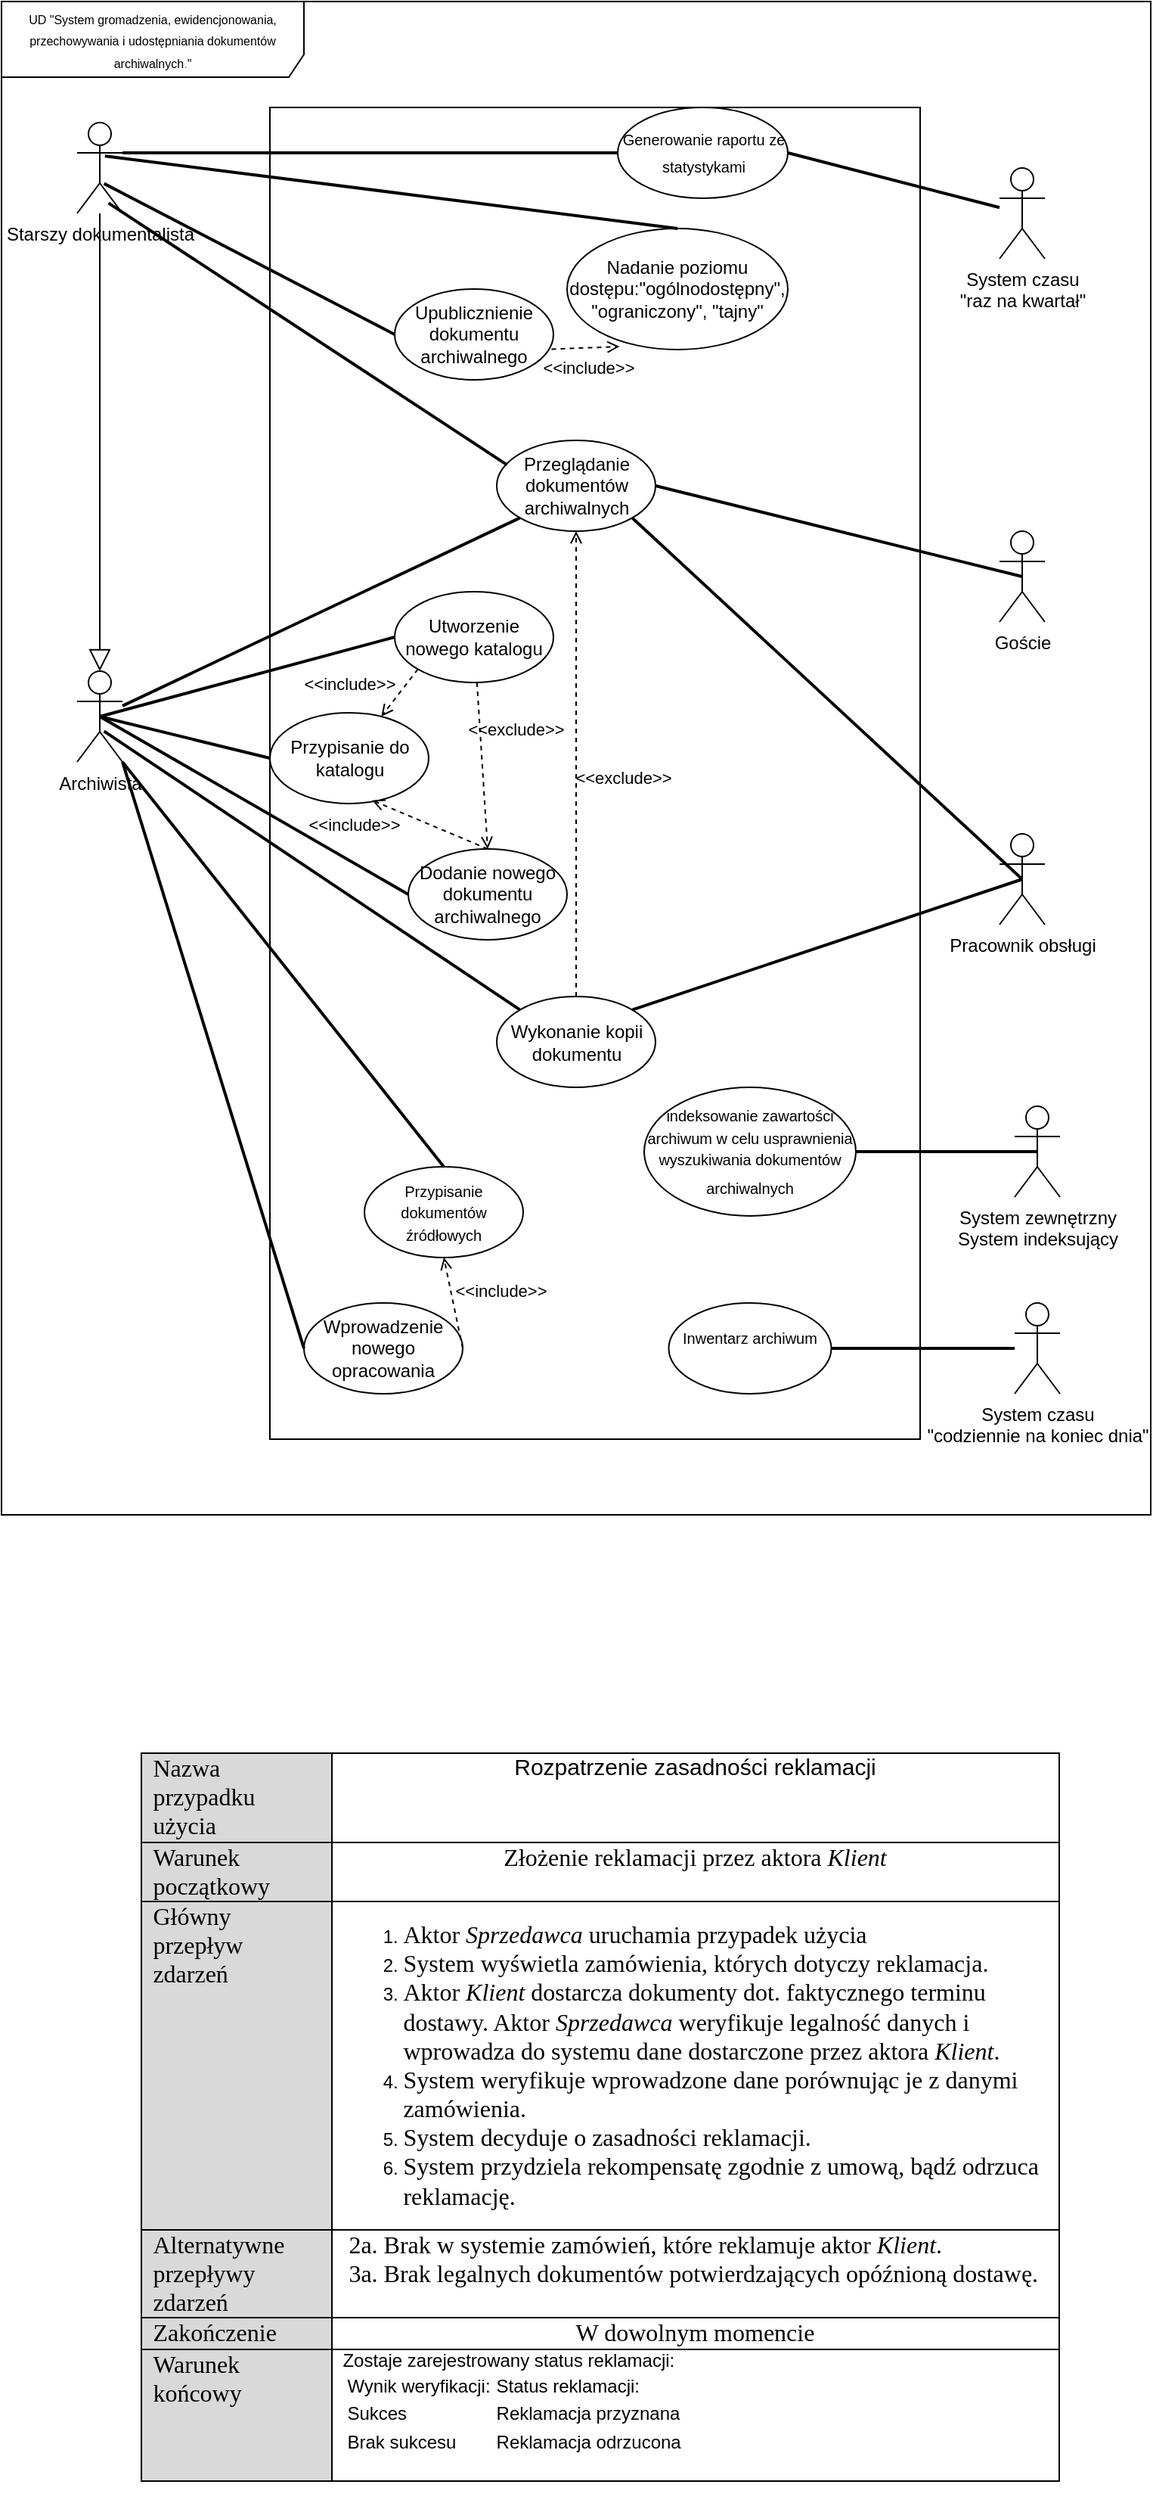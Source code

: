 <mxfile version="24.0.7" type="github">
  <diagram name="Strona-1" id="4_b_r0FPneEdvxQF47Fr">
    <mxGraphModel dx="921" dy="645" grid="1" gridSize="10" guides="1" tooltips="1" connect="1" arrows="1" fold="1" page="1" pageScale="1" pageWidth="827" pageHeight="1169" math="0" shadow="0">
      <root>
        <mxCell id="0" />
        <mxCell id="1" parent="0" />
        <mxCell id="xjDF9pEwEW9eb6jhkBWc-3" value="&lt;font style=&quot;font-size: 8px;&quot;&gt;UD &quot;System&amp;nbsp;&lt;span style=&quot;caret-color: rgb(100, 108, 154); font-family: Poppins, sans-serif; background-color: rgb(255, 255, 255);&quot;&gt;gromadzenia, ewidencjonowania, przechowywania i udostępniania dokumentów archiwalnych&lt;/span&gt;&lt;span style=&quot;caret-color: rgb(100, 108, 154); color: rgb(100, 108, 154); font-family: Poppins, sans-serif; background-color: rgb(255, 255, 255);&quot;&gt;.&lt;/span&gt;&quot;&lt;/font&gt;" style="shape=umlFrame;whiteSpace=wrap;html=1;pointerEvents=0;recursiveResize=0;container=1;collapsible=0;width=200;height=50;align=center;" parent="1" vertex="1">
          <mxGeometry x="40" y="50" width="760" height="1000" as="geometry" />
        </mxCell>
        <mxCell id="xjDF9pEwEW9eb6jhkBWc-2" value="Starszy dokumentalista" style="shape=umlActor;verticalLabelPosition=bottom;verticalAlign=top;html=1;" parent="xjDF9pEwEW9eb6jhkBWc-3" vertex="1">
          <mxGeometry x="50" y="80" width="30" height="60" as="geometry" />
        </mxCell>
        <mxCell id="xjDF9pEwEW9eb6jhkBWc-1" value="Archiwista" style="shape=umlActor;verticalLabelPosition=bottom;verticalAlign=top;html=1;" parent="xjDF9pEwEW9eb6jhkBWc-3" vertex="1">
          <mxGeometry x="50" y="442.5" width="30" height="60" as="geometry" />
        </mxCell>
        <mxCell id="yINx0Oa0qj7sMehLbz9O-11" value="System zewnętrzny&lt;br&gt;System indeksujący" style="shape=umlActor;verticalLabelPosition=bottom;verticalAlign=top;html=1;" parent="xjDF9pEwEW9eb6jhkBWc-3" vertex="1">
          <mxGeometry x="670" y="730" width="30" height="60" as="geometry" />
        </mxCell>
        <mxCell id="yINx0Oa0qj7sMehLbz9O-12" value="&lt;font style=&quot;font-size: 12px;&quot;&gt;System&lt;font style=&quot;font-size: 12px;&quot;&gt; czasu&lt;/font&gt;&lt;/font&gt;&lt;div&gt;&lt;font style=&quot;font-size: 12px;&quot;&gt;&lt;font style=&quot;font-size: 12px;&quot;&gt;&quot;codziennie na koniec dnia&quot;&lt;/font&gt;&lt;/font&gt;&lt;/div&gt;" style="shape=umlActor;verticalLabelPosition=bottom;verticalAlign=top;html=1;" parent="xjDF9pEwEW9eb6jhkBWc-3" vertex="1">
          <mxGeometry x="670" y="860" width="30" height="60" as="geometry" />
        </mxCell>
        <mxCell id="yINx0Oa0qj7sMehLbz9O-18" value="Pracownik obsługi" style="shape=umlActor;verticalLabelPosition=bottom;verticalAlign=top;html=1;" parent="xjDF9pEwEW9eb6jhkBWc-3" vertex="1">
          <mxGeometry x="660" y="550" width="30" height="60" as="geometry" />
        </mxCell>
        <mxCell id="yINx0Oa0qj7sMehLbz9O-21" value="Goście" style="shape=umlActor;verticalLabelPosition=bottom;verticalAlign=top;html=1;" parent="xjDF9pEwEW9eb6jhkBWc-3" vertex="1">
          <mxGeometry x="660" y="350" width="30" height="60" as="geometry" />
        </mxCell>
        <mxCell id="yINx0Oa0qj7sMehLbz9O-26" value="" style="endArrow=block;endFill=0;endSize=12;html=1;rounded=0;entryX=0.5;entryY=0;entryDx=0;entryDy=0;entryPerimeter=0;" parent="xjDF9pEwEW9eb6jhkBWc-3" source="xjDF9pEwEW9eb6jhkBWc-2" target="xjDF9pEwEW9eb6jhkBWc-1" edge="1">
          <mxGeometry width="160" relative="1" as="geometry">
            <mxPoint x="84.5" y="430" as="sourcePoint" />
            <mxPoint x="84.5" y="350" as="targetPoint" />
            <Array as="points" />
          </mxGeometry>
        </mxCell>
        <mxCell id="yINx0Oa0qj7sMehLbz9O-8" value="" style="html=1;whiteSpace=wrap;" parent="xjDF9pEwEW9eb6jhkBWc-3" vertex="1">
          <mxGeometry x="177.5" y="70" width="430" height="880" as="geometry" />
        </mxCell>
        <mxCell id="t_vTnjnZ2baawU1hBgG_-2" value="Przeglądanie dokumentów archiwalnych" style="ellipse;whiteSpace=wrap;html=1;" parent="xjDF9pEwEW9eb6jhkBWc-3" vertex="1">
          <mxGeometry x="327.5" y="290" width="105" height="60" as="geometry" />
        </mxCell>
        <mxCell id="t_vTnjnZ2baawU1hBgG_-4" value="&lt;font size=&quot;1&quot;&gt;Inwentarz archiwum&lt;/font&gt;&lt;br&gt;&lt;br&gt;&lt;span style=&quot;font-family: -webkit-standard; font-size: medium; text-align: start;&quot;&gt;&lt;/span&gt;" style="ellipse;whiteSpace=wrap;html=1;" parent="xjDF9pEwEW9eb6jhkBWc-3" vertex="1">
          <mxGeometry x="441.25" y="860" width="107.5" height="60" as="geometry" />
        </mxCell>
        <mxCell id="t_vTnjnZ2baawU1hBgG_-8" value="" style="endArrow=none;startArrow=none;endFill=0;startFill=0;endSize=8;html=1;verticalAlign=bottom;labelBackgroundColor=none;strokeWidth=2;rounded=0;exitX=1;exitY=0.5;exitDx=0;exitDy=0;" parent="xjDF9pEwEW9eb6jhkBWc-3" source="t_vTnjnZ2baawU1hBgG_-4" target="yINx0Oa0qj7sMehLbz9O-12" edge="1">
          <mxGeometry width="160" relative="1" as="geometry">
            <mxPoint x="270" y="370" as="sourcePoint" />
            <mxPoint x="430" y="370" as="targetPoint" />
          </mxGeometry>
        </mxCell>
        <mxCell id="yINx0Oa0qj7sMehLbz9O-36" value="Przypisanie do katalogu" style="ellipse;whiteSpace=wrap;html=1;" parent="xjDF9pEwEW9eb6jhkBWc-3" vertex="1">
          <mxGeometry x="177.5" y="470" width="105" height="60" as="geometry" />
        </mxCell>
        <mxCell id="t_vTnjnZ2baawU1hBgG_-11" value="" style="endArrow=none;startArrow=none;endFill=0;startFill=0;endSize=8;html=1;verticalAlign=bottom;labelBackgroundColor=none;strokeWidth=2;rounded=0;entryX=1;entryY=0.5;entryDx=0;entryDy=0;exitX=0.5;exitY=0.5;exitDx=0;exitDy=0;exitPerimeter=0;" parent="xjDF9pEwEW9eb6jhkBWc-3" source="yINx0Oa0qj7sMehLbz9O-21" target="t_vTnjnZ2baawU1hBgG_-2" edge="1">
          <mxGeometry width="160" relative="1" as="geometry">
            <mxPoint x="100" y="140" as="sourcePoint" />
            <mxPoint x="318" y="509" as="targetPoint" />
          </mxGeometry>
        </mxCell>
        <mxCell id="t_vTnjnZ2baawU1hBgG_-16" value="" style="endArrow=none;startArrow=none;endFill=0;startFill=0;endSize=8;html=1;verticalAlign=bottom;labelBackgroundColor=none;strokeWidth=2;rounded=0;entryX=0.065;entryY=0.27;entryDx=0;entryDy=0;exitX=0.692;exitY=0.887;exitDx=0;exitDy=0;exitPerimeter=0;entryPerimeter=0;" parent="xjDF9pEwEW9eb6jhkBWc-3" source="xjDF9pEwEW9eb6jhkBWc-2" target="t_vTnjnZ2baawU1hBgG_-2" edge="1">
          <mxGeometry width="160" relative="1" as="geometry">
            <mxPoint x="90" y="130" as="sourcePoint" />
            <mxPoint x="445" y="400" as="targetPoint" />
          </mxGeometry>
        </mxCell>
        <mxCell id="yINx0Oa0qj7sMehLbz9O-34" value="Wykonanie kopii dokumentu" style="ellipse;whiteSpace=wrap;html=1;" parent="xjDF9pEwEW9eb6jhkBWc-3" vertex="1">
          <mxGeometry x="327.5" y="657.5" width="105" height="60" as="geometry" />
        </mxCell>
        <mxCell id="yINx0Oa0qj7sMehLbz9O-35" value="Upublicznienie dokumentu archiwalnego" style="ellipse;whiteSpace=wrap;html=1;" parent="xjDF9pEwEW9eb6jhkBWc-3" vertex="1">
          <mxGeometry x="260" y="190" width="105" height="60" as="geometry" />
        </mxCell>
        <mxCell id="yINx0Oa0qj7sMehLbz9O-33" value="Utworzenie nowego katalogu" style="ellipse;whiteSpace=wrap;html=1;" parent="xjDF9pEwEW9eb6jhkBWc-3" vertex="1">
          <mxGeometry x="260" y="390" width="105" height="60" as="geometry" />
        </mxCell>
        <mxCell id="t_vTnjnZ2baawU1hBgG_-17" value="" style="endArrow=none;startArrow=none;endFill=0;startFill=0;endSize=8;html=1;verticalAlign=bottom;labelBackgroundColor=none;strokeWidth=2;rounded=0;entryX=0;entryY=0.5;entryDx=0;entryDy=0;exitX=0.5;exitY=0.5;exitDx=0;exitDy=0;exitPerimeter=0;" parent="xjDF9pEwEW9eb6jhkBWc-3" source="xjDF9pEwEW9eb6jhkBWc-1" target="yINx0Oa0qj7sMehLbz9O-33" edge="1">
          <mxGeometry width="160" relative="1" as="geometry">
            <mxPoint x="170" y="309" as="sourcePoint" />
            <mxPoint x="395" y="309" as="targetPoint" />
          </mxGeometry>
        </mxCell>
        <mxCell id="yINx0Oa0qj7sMehLbz9O-27" value="Nadanie poziomu dostępu:&quot;ogólnodostępny&quot;, &quot;ograniczony&quot;, &quot;tajny&quot;" style="ellipse;whiteSpace=wrap;html=1;" parent="xjDF9pEwEW9eb6jhkBWc-3" vertex="1">
          <mxGeometry x="374" y="150" width="146" height="80" as="geometry" />
        </mxCell>
        <mxCell id="yINx0Oa0qj7sMehLbz9O-32" value="Wprowadzenie nowego opracowania" style="ellipse;whiteSpace=wrap;html=1;" parent="xjDF9pEwEW9eb6jhkBWc-3" vertex="1">
          <mxGeometry x="200" y="860" width="105" height="60" as="geometry" />
        </mxCell>
        <mxCell id="yINx0Oa0qj7sMehLbz9O-38" value="Dodanie nowego dokumentu archiwalnego" style="ellipse;whiteSpace=wrap;html=1;" parent="xjDF9pEwEW9eb6jhkBWc-3" vertex="1">
          <mxGeometry x="269" y="560" width="105" height="60" as="geometry" />
        </mxCell>
        <mxCell id="yINx0Oa0qj7sMehLbz9O-39" value="&lt;span style=&quot;text-align: start;&quot;&gt;&lt;font style=&quot;font-size: 10px;&quot; face=&quot;Helvetica&quot;&gt;indeksowanie zawartości archiwum w celu usprawnienia wyszukiwania dokumentów archiwalnych&lt;/font&gt;&lt;/span&gt;&lt;span style=&quot;font-family: -webkit-standard; font-size: medium; text-align: start;&quot;&gt;&lt;/span&gt;" style="ellipse;whiteSpace=wrap;html=1;" parent="xjDF9pEwEW9eb6jhkBWc-3" vertex="1">
          <mxGeometry x="425" y="717.5" width="140" height="85" as="geometry" />
        </mxCell>
        <mxCell id="t_vTnjnZ2baawU1hBgG_-15" value="" style="endArrow=none;startArrow=none;endFill=0;startFill=0;endSize=8;html=1;verticalAlign=bottom;labelBackgroundColor=none;strokeWidth=2;rounded=0;entryX=0.5;entryY=0.5;entryDx=0;entryDy=0;entryPerimeter=0;exitX=1;exitY=0.5;exitDx=0;exitDy=0;" parent="xjDF9pEwEW9eb6jhkBWc-3" source="yINx0Oa0qj7sMehLbz9O-39" target="yINx0Oa0qj7sMehLbz9O-11" edge="1">
          <mxGeometry width="160" relative="1" as="geometry">
            <mxPoint x="475" y="290.5" as="sourcePoint" />
            <mxPoint x="700" y="290" as="targetPoint" />
          </mxGeometry>
        </mxCell>
        <mxCell id="yINx0Oa0qj7sMehLbz9O-31" value="&lt;font style=&quot;font-size: 10px;&quot;&gt;Przypisanie dokumentów źródłowych&lt;/font&gt;" style="ellipse;whiteSpace=wrap;html=1;" parent="xjDF9pEwEW9eb6jhkBWc-3" vertex="1">
          <mxGeometry x="240" y="770" width="105" height="60" as="geometry" />
        </mxCell>
        <mxCell id="t_vTnjnZ2baawU1hBgG_-22" value="" style="endArrow=none;startArrow=none;endFill=0;startFill=0;endSize=8;html=1;verticalAlign=bottom;labelBackgroundColor=none;strokeWidth=2;rounded=0;exitX=1;exitY=1;exitDx=0;exitDy=0;exitPerimeter=0;entryX=0;entryY=0.5;entryDx=0;entryDy=0;" parent="xjDF9pEwEW9eb6jhkBWc-3" source="xjDF9pEwEW9eb6jhkBWc-1" target="yINx0Oa0qj7sMehLbz9O-32" edge="1">
          <mxGeometry width="160" relative="1" as="geometry">
            <mxPoint x="95" y="590" as="sourcePoint" />
            <mxPoint x="435" y="545" as="targetPoint" />
          </mxGeometry>
        </mxCell>
        <mxCell id="t_vTnjnZ2baawU1hBgG_-23" value="" style="endArrow=none;startArrow=none;endFill=0;startFill=0;endSize=8;html=1;verticalAlign=bottom;labelBackgroundColor=none;strokeWidth=2;rounded=0;entryX=0;entryY=0.5;entryDx=0;entryDy=0;exitX=1;exitY=0.333;exitDx=0;exitDy=0;exitPerimeter=0;" parent="xjDF9pEwEW9eb6jhkBWc-3" source="xjDF9pEwEW9eb6jhkBWc-2" target="x9usF1vXFKsrdMA3hae5-8" edge="1">
          <mxGeometry width="160" relative="1" as="geometry">
            <mxPoint x="65" y="110" as="sourcePoint" />
            <mxPoint x="385" y="520" as="targetPoint" />
          </mxGeometry>
        </mxCell>
        <mxCell id="t_vTnjnZ2baawU1hBgG_-24" value="" style="endArrow=none;startArrow=none;endFill=0;startFill=0;endSize=8;html=1;verticalAlign=bottom;labelBackgroundColor=none;strokeWidth=2;rounded=0;entryX=0;entryY=0.5;entryDx=0;entryDy=0;exitX=0.5;exitY=0.5;exitDx=0;exitDy=0;exitPerimeter=0;" parent="xjDF9pEwEW9eb6jhkBWc-3" source="xjDF9pEwEW9eb6jhkBWc-1" target="yINx0Oa0qj7sMehLbz9O-38" edge="1">
          <mxGeometry width="160" relative="1" as="geometry">
            <mxPoint x="100" y="310" as="sourcePoint" />
            <mxPoint x="365" y="320" as="targetPoint" />
          </mxGeometry>
        </mxCell>
        <mxCell id="t_vTnjnZ2baawU1hBgG_-26" value="" style="endArrow=none;startArrow=none;endFill=0;startFill=0;endSize=8;html=1;verticalAlign=bottom;labelBackgroundColor=none;strokeWidth=2;rounded=0;exitX=0.594;exitY=0.672;exitDx=0;exitDy=0;exitPerimeter=0;entryX=0;entryY=0.5;entryDx=0;entryDy=0;" parent="xjDF9pEwEW9eb6jhkBWc-3" source="xjDF9pEwEW9eb6jhkBWc-2" target="yINx0Oa0qj7sMehLbz9O-35" edge="1">
          <mxGeometry width="160" relative="1" as="geometry">
            <mxPoint x="85" y="740" as="sourcePoint" />
            <mxPoint x="235" y="760" as="targetPoint" />
          </mxGeometry>
        </mxCell>
        <mxCell id="t_vTnjnZ2baawU1hBgG_-27" value="" style="endArrow=none;startArrow=none;endFill=0;startFill=0;endSize=8;html=1;verticalAlign=bottom;labelBackgroundColor=none;strokeWidth=2;rounded=0;entryX=1;entryY=0;entryDx=0;entryDy=0;exitX=0.5;exitY=0.5;exitDx=0;exitDy=0;exitPerimeter=0;" parent="xjDF9pEwEW9eb6jhkBWc-3" source="yINx0Oa0qj7sMehLbz9O-18" target="yINx0Oa0qj7sMehLbz9O-34" edge="1">
          <mxGeometry width="160" relative="1" as="geometry">
            <mxPoint x="90" y="650" as="sourcePoint" />
            <mxPoint x="260" y="700" as="targetPoint" />
          </mxGeometry>
        </mxCell>
        <mxCell id="t_vTnjnZ2baawU1hBgG_-28" value="" style="endArrow=none;startArrow=none;endFill=0;startFill=0;endSize=8;html=1;verticalAlign=bottom;labelBackgroundColor=none;strokeWidth=2;rounded=0;entryX=1;entryY=1;entryDx=0;entryDy=0;exitX=0.5;exitY=0.5;exitDx=0;exitDy=0;exitPerimeter=0;" parent="xjDF9pEwEW9eb6jhkBWc-3" source="yINx0Oa0qj7sMehLbz9O-18" target="t_vTnjnZ2baawU1hBgG_-2" edge="1">
          <mxGeometry width="160" relative="1" as="geometry">
            <mxPoint x="90" y="680" as="sourcePoint" />
            <mxPoint x="270" y="700" as="targetPoint" />
            <Array as="points" />
          </mxGeometry>
        </mxCell>
        <mxCell id="t_vTnjnZ2baawU1hBgG_-29" value="&amp;lt;&amp;lt;include&amp;gt;&amp;gt;" style="html=1;verticalAlign=bottom;labelBackgroundColor=none;endArrow=open;endFill=0;dashed=1;rounded=0;exitX=1;exitY=0.5;exitDx=0;exitDy=0;entryX=0.5;entryY=1;entryDx=0;entryDy=0;" parent="xjDF9pEwEW9eb6jhkBWc-3" source="yINx0Oa0qj7sMehLbz9O-32" target="yINx0Oa0qj7sMehLbz9O-31" edge="1">
          <mxGeometry x="-0.208" y="-31" width="160" relative="1" as="geometry">
            <mxPoint x="270" y="290" as="sourcePoint" />
            <mxPoint x="430" y="290" as="targetPoint" />
            <mxPoint y="1" as="offset" />
          </mxGeometry>
        </mxCell>
        <mxCell id="t_vTnjnZ2baawU1hBgG_-31" value="" style="endArrow=none;startArrow=none;endFill=0;startFill=0;endSize=8;html=1;verticalAlign=bottom;labelBackgroundColor=none;strokeWidth=2;rounded=0;entryX=0.5;entryY=0.5;entryDx=0;entryDy=0;entryPerimeter=0;exitX=0;exitY=0.5;exitDx=0;exitDy=0;" parent="xjDF9pEwEW9eb6jhkBWc-3" source="yINx0Oa0qj7sMehLbz9O-36" target="xjDF9pEwEW9eb6jhkBWc-1" edge="1">
          <mxGeometry width="160" relative="1" as="geometry">
            <mxPoint x="705" y="180" as="sourcePoint" />
            <mxPoint x="464" y="273" as="targetPoint" />
          </mxGeometry>
        </mxCell>
        <mxCell id="t_vTnjnZ2baawU1hBgG_-34" value="&amp;lt;&amp;lt;include&amp;gt;&amp;gt;" style="html=1;verticalAlign=bottom;labelBackgroundColor=none;endArrow=open;endFill=0;dashed=1;rounded=0;entryX=0.644;entryY=0.964;entryDx=0;entryDy=0;exitX=0.5;exitY=0;exitDx=0;exitDy=0;entryPerimeter=0;" parent="xjDF9pEwEW9eb6jhkBWc-3" source="yINx0Oa0qj7sMehLbz9O-38" target="yINx0Oa0qj7sMehLbz9O-36" edge="1">
          <mxGeometry x="1" y="28" width="160" relative="1" as="geometry">
            <mxPoint x="290" y="330" as="sourcePoint" />
            <mxPoint x="450" y="330" as="targetPoint" />
            <mxPoint x="-1" y="-1" as="offset" />
          </mxGeometry>
        </mxCell>
        <mxCell id="t_vTnjnZ2baawU1hBgG_-35" style="edgeStyle=orthogonalEdgeStyle;rounded=0;orthogonalLoop=1;jettySize=auto;html=1;exitX=0.5;exitY=1;exitDx=0;exitDy=0;" parent="xjDF9pEwEW9eb6jhkBWc-3" source="yINx0Oa0qj7sMehLbz9O-8" target="yINx0Oa0qj7sMehLbz9O-8" edge="1">
          <mxGeometry relative="1" as="geometry" />
        </mxCell>
        <mxCell id="t_vTnjnZ2baawU1hBgG_-36" value="&amp;lt;&amp;lt;exclude&amp;gt;&amp;gt;" style="html=1;verticalAlign=bottom;labelBackgroundColor=none;endArrow=open;endFill=0;dashed=1;rounded=0;entryX=0.5;entryY=1;entryDx=0;entryDy=0;exitX=0.5;exitY=0;exitDx=0;exitDy=0;" parent="xjDF9pEwEW9eb6jhkBWc-3" source="yINx0Oa0qj7sMehLbz9O-34" target="t_vTnjnZ2baawU1hBgG_-2" edge="1">
          <mxGeometry x="-0.116" y="-31" width="160" relative="1" as="geometry">
            <mxPoint x="313.334" y="320.005" as="sourcePoint" />
            <mxPoint x="285" y="820.02" as="targetPoint" />
            <mxPoint as="offset" />
          </mxGeometry>
        </mxCell>
        <mxCell id="x9usF1vXFKsrdMA3hae5-7" value="&lt;font style=&quot;font-size: 12px;&quot;&gt;System&lt;font style=&quot;font-size: 12px;&quot;&gt; czasu&lt;/font&gt;&lt;/font&gt;&lt;div&gt;&lt;font style=&quot;font-size: 12px;&quot;&gt;&lt;font style=&quot;font-size: 12px;&quot;&gt;&quot;raz na kwartał&quot;&lt;/font&gt;&lt;/font&gt;&lt;/div&gt;" style="shape=umlActor;verticalLabelPosition=bottom;verticalAlign=top;html=1;" vertex="1" parent="xjDF9pEwEW9eb6jhkBWc-3">
          <mxGeometry x="660" y="110" width="30" height="60" as="geometry" />
        </mxCell>
        <mxCell id="x9usF1vXFKsrdMA3hae5-8" value="&lt;font size=&quot;1&quot;&gt;Generowanie raportu ze statystykami&lt;/font&gt;&lt;span style=&quot;font-family: -webkit-standard; font-size: medium; text-align: start;&quot;&gt;&lt;/span&gt;" style="ellipse;whiteSpace=wrap;html=1;" vertex="1" parent="xjDF9pEwEW9eb6jhkBWc-3">
          <mxGeometry x="407.5" y="70" width="112.5" height="60" as="geometry" />
        </mxCell>
        <mxCell id="x9usF1vXFKsrdMA3hae5-10" value="" style="endArrow=none;startArrow=none;endFill=0;startFill=0;endSize=8;html=1;verticalAlign=bottom;labelBackgroundColor=none;strokeWidth=2;rounded=0;exitX=1;exitY=0.5;exitDx=0;exitDy=0;" edge="1" parent="xjDF9pEwEW9eb6jhkBWc-3" source="x9usF1vXFKsrdMA3hae5-8" target="x9usF1vXFKsrdMA3hae5-7">
          <mxGeometry width="160" relative="1" as="geometry">
            <mxPoint x="547.5" y="779.66" as="sourcePoint" />
            <mxPoint x="668.5" y="779.66" as="targetPoint" />
          </mxGeometry>
        </mxCell>
        <mxCell id="x9usF1vXFKsrdMA3hae5-11" value="&amp;lt;&amp;lt;include&amp;gt;&amp;gt;" style="html=1;verticalAlign=bottom;labelBackgroundColor=none;endArrow=open;endFill=0;dashed=1;rounded=0;exitX=0;exitY=1;exitDx=0;exitDy=0;" edge="1" parent="xjDF9pEwEW9eb6jhkBWc-3" source="yINx0Oa0qj7sMehLbz9O-33" target="yINx0Oa0qj7sMehLbz9O-36">
          <mxGeometry x="1" y="-24" width="160" relative="1" as="geometry">
            <mxPoint x="565" y="392" as="sourcePoint" />
            <mxPoint x="525" y="330" as="targetPoint" />
            <mxPoint x="-2" y="2" as="offset" />
          </mxGeometry>
        </mxCell>
        <mxCell id="x9usF1vXFKsrdMA3hae5-13" value="&amp;lt;&amp;lt;exclude&amp;gt;&amp;gt;" style="html=1;verticalAlign=bottom;labelBackgroundColor=none;endArrow=open;endFill=0;dashed=1;rounded=0;entryX=0.5;entryY=0;entryDx=0;entryDy=0;" edge="1" parent="xjDF9pEwEW9eb6jhkBWc-3" source="yINx0Oa0qj7sMehLbz9O-33" target="yINx0Oa0qj7sMehLbz9O-38">
          <mxGeometry x="-0.245" y="23" width="160" relative="1" as="geometry">
            <mxPoint x="480" y="382" as="sourcePoint" />
            <mxPoint x="440" y="320" as="targetPoint" />
            <mxPoint as="offset" />
          </mxGeometry>
        </mxCell>
        <mxCell id="x9usF1vXFKsrdMA3hae5-60" value="" style="endArrow=none;startArrow=none;endFill=0;startFill=0;endSize=8;html=1;verticalAlign=bottom;labelBackgroundColor=none;strokeWidth=2;rounded=0;entryX=0;entryY=1;entryDx=0;entryDy=0;" edge="1" parent="xjDF9pEwEW9eb6jhkBWc-3" source="xjDF9pEwEW9eb6jhkBWc-1" target="t_vTnjnZ2baawU1hBgG_-2">
          <mxGeometry width="160" relative="1" as="geometry">
            <mxPoint x="105" y="140" as="sourcePoint" />
            <mxPoint x="460" y="130" as="targetPoint" />
          </mxGeometry>
        </mxCell>
        <mxCell id="x9usF1vXFKsrdMA3hae5-61" value="" style="endArrow=none;startArrow=none;endFill=0;startFill=0;endSize=8;html=1;verticalAlign=bottom;labelBackgroundColor=none;strokeWidth=2;rounded=0;entryX=0;entryY=0;entryDx=0;entryDy=0;exitX=0.594;exitY=0.662;exitDx=0;exitDy=0;exitPerimeter=0;" edge="1" parent="xjDF9pEwEW9eb6jhkBWc-3" source="xjDF9pEwEW9eb6jhkBWc-1" target="yINx0Oa0qj7sMehLbz9O-34">
          <mxGeometry width="160" relative="1" as="geometry">
            <mxPoint x="105" y="390" as="sourcePoint" />
            <mxPoint x="410" y="450" as="targetPoint" />
          </mxGeometry>
        </mxCell>
        <mxCell id="x9usF1vXFKsrdMA3hae5-63" value="" style="endArrow=none;startArrow=none;endFill=0;startFill=0;endSize=8;html=1;verticalAlign=bottom;labelBackgroundColor=none;strokeWidth=2;rounded=0;entryX=0.5;entryY=0;entryDx=0;entryDy=0;exitX=0.614;exitY=0.368;exitDx=0;exitDy=0;exitPerimeter=0;" edge="1" parent="xjDF9pEwEW9eb6jhkBWc-3" source="xjDF9pEwEW9eb6jhkBWc-2" target="yINx0Oa0qj7sMehLbz9O-27">
          <mxGeometry width="160" relative="1" as="geometry">
            <mxPoint x="70" y="110" as="sourcePoint" />
            <mxPoint x="342.5" y="680" as="targetPoint" />
          </mxGeometry>
        </mxCell>
        <mxCell id="x9usF1vXFKsrdMA3hae5-64" value="&amp;lt;&amp;lt;include&amp;gt;&amp;gt;" style="html=1;verticalAlign=bottom;labelBackgroundColor=none;endArrow=open;endFill=0;dashed=1;rounded=0;exitX=0.988;exitY=0.662;exitDx=0;exitDy=0;entryX=0.238;entryY=0.975;entryDx=0;entryDy=0;entryPerimeter=0;exitPerimeter=0;" edge="1" parent="xjDF9pEwEW9eb6jhkBWc-3" source="yINx0Oa0qj7sMehLbz9O-35" target="yINx0Oa0qj7sMehLbz9O-27">
          <mxGeometry x="-0.009" y="-22" width="160" relative="1" as="geometry">
            <mxPoint x="260" y="780" as="sourcePoint" />
            <mxPoint x="185" y="895" as="targetPoint" />
            <mxPoint x="1" as="offset" />
          </mxGeometry>
        </mxCell>
        <mxCell id="x9usF1vXFKsrdMA3hae5-66" value="" style="endArrow=none;startArrow=none;endFill=0;startFill=0;endSize=8;html=1;verticalAlign=bottom;labelBackgroundColor=none;strokeWidth=2;rounded=0;entryX=0.5;entryY=0;entryDx=0;entryDy=0;exitX=1;exitY=1;exitDx=0;exitDy=0;exitPerimeter=0;" edge="1" parent="xjDF9pEwEW9eb6jhkBWc-3" source="xjDF9pEwEW9eb6jhkBWc-1" target="yINx0Oa0qj7sMehLbz9O-31">
          <mxGeometry width="160" relative="1" as="geometry">
            <mxPoint x="47" y="533" as="sourcePoint" />
            <mxPoint x="320" y="750" as="targetPoint" />
          </mxGeometry>
        </mxCell>
        <mxCell id="yINx0Oa0qj7sMehLbz9O-1" value="&lt;table style=&quot;caret-color: rgb(0, 0, 0); color: rgb(0, 0, 0); font-style: normal; font-variant-caps: normal; font-weight: 400; letter-spacing: normal; text-transform: none; word-spacing: 0px; -webkit-text-stroke-width: 0px; text-decoration: none; border-collapse: collapse;&quot; cellpadding=&quot;0&quot; cellspacing=&quot;0&quot; border=&quot;0&quot; class=&quot;MsoNormalTable&quot;&gt;&lt;tbody&gt;&lt;tr&gt;&lt;td style=&quot;width: 99pt; border: 1pt solid black; background: rgb(217, 217, 217); padding: 0cm 5.4pt;&quot; valign=&quot;top&quot; width=&quot;132&quot;&gt;&lt;p style=&quot;margin: 0cm; font-size: 12pt; font-family: Calibri, sans-serif; text-align: justify;&quot; class=&quot;MsoNormal&quot;&gt;&lt;span style=&quot;font-family: Poppins; color: black;&quot;&gt;Nazwa przypadku użycia&lt;/span&gt;&lt;span style=&quot;font-size: 10pt; font-family: Poppins; color: rgb(100, 108, 154);&quot;&gt;&lt;/span&gt;&lt;/p&gt;&lt;/td&gt;&lt;td style=&quot;text-align: center; width: 354pt; border-width: 1pt 1pt 1pt medium; border-style: solid solid solid none; border-color: black black black currentcolor; border-image: none; padding: 0cm 5.4pt;&quot; valign=&quot;top&quot; width=&quot;472&quot;&gt;&lt;font style=&quot;font-size: 15px;&quot;&gt;Rozpatrzenie zasadności reklamacji&lt;/font&gt;&lt;br&gt;&lt;/td&gt;&lt;/tr&gt;&lt;tr&gt;&lt;td style=&quot;width: 99pt; border-width: medium 1pt 1pt; border-style: none solid solid; border-color: currentcolor black black; border-image: none; background: rgb(217, 217, 217); padding: 0cm 5.4pt;&quot; valign=&quot;top&quot; width=&quot;132&quot;&gt;&lt;p style=&quot;margin: 0cm; font-size: 12pt; font-family: Calibri, sans-serif; text-align: justify;&quot; class=&quot;MsoNormal&quot;&gt;&lt;span style=&quot;font-family: Poppins; color: black;&quot;&gt;Warunek początkowy&lt;/span&gt;&lt;span style=&quot;font-size: 10pt; font-family: Poppins; color: rgb(100, 108, 154);&quot;&gt;&lt;/span&gt;&lt;/p&gt;&lt;/td&gt;&lt;td style=&quot;text-align: center; width: 354pt; border-width: medium 1pt 1pt medium; border-style: none solid solid none; border-color: currentcolor black black currentcolor; padding: 0cm 5.4pt;&quot; valign=&quot;top&quot; width=&quot;472&quot;&gt;&lt;font size=&quot;3&quot; face=&quot;Poppins&quot;&gt;Złożenie reklamacji przez aktora &lt;i&gt;Klient&lt;/i&gt;&lt;/font&gt;&lt;/td&gt;&lt;/tr&gt;&lt;tr&gt;&lt;td style=&quot;width: 99pt; border-width: medium 1pt 1pt; border-style: none solid solid; border-color: currentcolor black black; border-image: none; background: rgb(217, 217, 217); padding: 0cm 5.4pt;&quot; valign=&quot;top&quot; width=&quot;132&quot;&gt;&lt;p style=&quot;margin: 0cm; font-size: 12pt; font-family: Calibri, sans-serif; text-align: justify;&quot; class=&quot;MsoNormal&quot;&gt;&lt;span style=&quot;font-family: Poppins; color: black;&quot;&gt;Główny przepływ zdarzeń&lt;/span&gt;&lt;span style=&quot;font-size: 10pt; font-family: Poppins; color: rgb(100, 108, 154);&quot;&gt;&lt;/span&gt;&lt;/p&gt;&lt;/td&gt;&lt;td style=&quot;width: 354pt; border-width: medium 1pt 1pt medium; border-style: none solid solid none; border-color: currentcolor black black currentcolor; padding: 0cm 5.4pt;&quot; valign=&quot;top&quot; width=&quot;472&quot;&gt;&lt;ol&gt;&lt;li&gt;&lt;font size=&quot;3&quot; face=&quot;Poppins&quot;&gt;Aktor &lt;i&gt;Sprzedawca&lt;/i&gt;&amp;nbsp;uruchamia przypadek użycia&lt;/font&gt;&lt;/li&gt;&lt;li&gt;&lt;font size=&quot;3&quot; face=&quot;Poppins&quot;&gt;System wyświetla zamówienia, których dotyczy reklamacja.&lt;/font&gt;&lt;/li&gt;&lt;li&gt;&lt;font size=&quot;3&quot; face=&quot;Poppins&quot;&gt;Aktor &lt;i&gt;Klient&lt;/i&gt; dostarcza dokumenty dot. faktycznego terminu dostawy. Aktor &lt;i&gt;Sprzedawca&lt;/i&gt; weryfikuje legalność danych i wprowadza do systemu dane dostarczone przez aktora &lt;i&gt;Klient&lt;/i&gt;.&lt;/font&gt;&lt;/li&gt;&lt;li&gt;&lt;font size=&quot;3&quot; face=&quot;Poppins&quot;&gt;System weryfikuje wprowadzone dane porównując je z danymi zamówienia.&lt;/font&gt;&lt;/li&gt;&lt;li&gt;&lt;font size=&quot;3&quot; face=&quot;Poppins&quot;&gt;System decyduje o zasadności reklamacji.&lt;/font&gt;&lt;/li&gt;&lt;li&gt;&lt;font size=&quot;3&quot; face=&quot;Poppins&quot;&gt;System przydziela rekompensatę zgodnie z umową, bądź odrzuca reklamację.&lt;/font&gt;&lt;/li&gt;&lt;/ol&gt;&lt;/td&gt;&lt;/tr&gt;&lt;tr&gt;&lt;td style=&quot;width: 99pt; border-width: medium 1pt 1pt; border-style: none solid solid; border-color: currentcolor black black; border-image: none; background: rgb(217, 217, 217); padding: 0cm 5.4pt;&quot; valign=&quot;top&quot; width=&quot;132&quot;&gt;&lt;p style=&quot;margin: 0cm; font-size: 12pt; font-family: Calibri, sans-serif; text-align: justify;&quot; class=&quot;MsoNormal&quot;&gt;&lt;span style=&quot;font-family: Poppins; color: black;&quot;&gt;Alternatywne przepływy zdarzeń&lt;/span&gt;&lt;span style=&quot;font-size: 10pt; font-family: Poppins; color: rgb(100, 108, 154);&quot;&gt;&lt;/span&gt;&lt;/p&gt;&lt;/td&gt;&lt;td style=&quot;width: 354pt; border-width: medium 1pt 1pt medium; border-style: none solid solid none; border-color: currentcolor black black currentcolor; padding: 0cm 5.4pt;&quot; valign=&quot;top&quot; width=&quot;472&quot;&gt;&lt;div&gt;&lt;font size=&quot;3&quot; face=&quot;Poppins&quot;&gt;&lt;span style=&quot;white-space: pre;&quot;&gt;&lt;font color=&quot;#646c9a&quot;&gt; &lt;/font&gt;2a. Brak w systemie zamówień, które reklamuje aktor &lt;i&gt;Klient&lt;/i&gt;.&lt;/span&gt;&lt;br&gt;&lt;/font&gt;&lt;/div&gt;&lt;div&gt;&lt;font size=&quot;3&quot; face=&quot;Poppins&quot;&gt;&lt;span style=&quot;white-space: pre;&quot;&gt;&lt;span style=&quot;white-space: pre;&quot;&gt; 3a. Brak legalnych dokumentów potwierdzających opóźnioną dostawę.&lt;/span&gt;&lt;font color=&quot;#646c9a&quot;&gt;&lt;br&gt;&lt;/font&gt;&lt;/span&gt;&lt;/font&gt;&lt;/div&gt;&lt;/td&gt;&lt;/tr&gt;&lt;tr&gt;&lt;td style=&quot;width: 99pt; border-width: medium 1pt 1pt; border-style: none solid solid; border-color: currentcolor black black; border-image: none; background: rgb(217, 217, 217); padding: 0cm 5.4pt;&quot; valign=&quot;top&quot; width=&quot;132&quot;&gt;&lt;p style=&quot;margin: 0cm; font-size: 12pt; font-family: Calibri, sans-serif; text-align: justify;&quot; class=&quot;MsoNormal&quot;&gt;&lt;span style=&quot;font-family: Poppins; color: black;&quot;&gt;Zakończenie&lt;/span&gt;&lt;span style=&quot;font-size: 10pt; font-family: Poppins; color: rgb(100, 108, 154);&quot;&gt;&lt;/span&gt;&lt;/p&gt;&lt;/td&gt;&lt;td style=&quot;width: 354pt; border-width: medium 1pt 1pt medium; border-style: none solid solid none; border-color: currentcolor black black currentcolor; padding: 0cm 5.4pt;&quot; valign=&quot;top&quot; width=&quot;472&quot;&gt;&lt;p style=&quot;text-align: center; margin: 0cm; font-size: 12pt; font-family: Calibri, sans-serif;&quot; class=&quot;MsoNormal&quot;&gt;&lt;span style=&quot;font-family: Poppins;&quot;&gt;W dowolnym momencie&lt;/span&gt;&lt;span style=&quot;font-size: 10pt; font-family: Poppins; color: rgb(100, 108, 154);&quot;&gt;&lt;/span&gt;&lt;/p&gt;&lt;/td&gt;&lt;/tr&gt;&lt;tr&gt;&lt;td style=&quot;width: 99pt; border-width: medium 1pt 1pt; border-style: none solid solid; border-color: currentcolor black black; border-image: none; background: rgb(217, 217, 217); padding: 0cm 5.4pt;&quot; valign=&quot;top&quot; width=&quot;132&quot;&gt;&lt;p style=&quot;margin: 0cm; font-size: 12pt; font-family: Calibri, sans-serif; text-align: justify;&quot; class=&quot;MsoNormal&quot;&gt;&lt;span style=&quot;font-family: Poppins; color: black;&quot;&gt;Warunek końcowy&lt;/span&gt;&lt;span style=&quot;font-size: 10pt; font-family: Poppins; color: rgb(100, 108, 154);&quot;&gt;&lt;/span&gt;&lt;/p&gt;&lt;/td&gt;&lt;td style=&quot;text-align: justify; width: 354pt; border-width: medium 1pt 1pt medium; border-style: none solid solid none; border-color: currentcolor black black currentcolor; padding: 0cm 5.4pt;&quot; valign=&quot;top&quot; width=&quot;472&quot;&gt;Zostaje zarejestrowany status reklamacji:&lt;br&gt;&lt;table&gt;&lt;tbody&gt;&lt;tr&gt;&lt;td&gt;Wynik weryfikacji:&lt;/td&gt;&lt;td&gt;Status reklamacji:&lt;/td&gt;&lt;/tr&gt;&lt;tr&gt;&lt;td&gt;Sukces&lt;/td&gt;&lt;td&gt;Reklamacja przyznana&lt;/td&gt;&lt;/tr&gt;&lt;tr&gt;&lt;td&gt;Brak sukcesu&lt;/td&gt;&lt;td&gt;Reklamacja odrzucona&lt;/td&gt;&lt;/tr&gt;&lt;/tbody&gt;&lt;/table&gt;&lt;br&gt;&lt;/td&gt;&lt;/tr&gt;&lt;/tbody&gt;&lt;/table&gt;" style="text;whiteSpace=wrap;html=1;" parent="1" vertex="1">
          <mxGeometry x="130" y="1200" width="610" height="500" as="geometry" />
        </mxCell>
      </root>
    </mxGraphModel>
  </diagram>
</mxfile>
